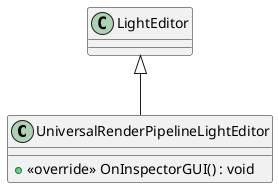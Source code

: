 @startuml
class UniversalRenderPipelineLightEditor {
    + <<override>> OnInspectorGUI() : void
}
LightEditor <|-- UniversalRenderPipelineLightEditor
@enduml
